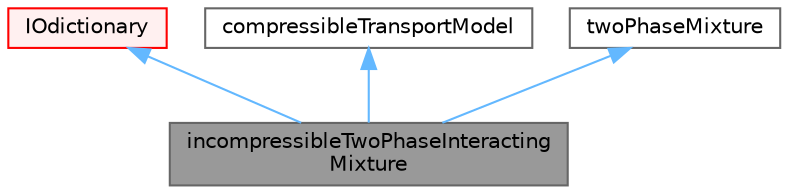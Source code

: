 digraph "incompressibleTwoPhaseInteractingMixture"
{
 // LATEX_PDF_SIZE
  bgcolor="transparent";
  edge [fontname=Helvetica,fontsize=10,labelfontname=Helvetica,labelfontsize=10];
  node [fontname=Helvetica,fontsize=10,shape=box,height=0.2,width=0.4];
  Node1 [id="Node000001",label="incompressibleTwoPhaseInteracting\lMixture",height=0.2,width=0.4,color="gray40", fillcolor="grey60", style="filled", fontcolor="black",tooltip="A two-phase incompressible transportModel for interacting phases requiring the direct evaluation of t..."];
  Node2 -> Node1 [id="edge1_Node000001_Node000002",dir="back",color="steelblue1",style="solid",tooltip=" "];
  Node2 [id="Node000002",label="IOdictionary",height=0.2,width=0.4,color="red", fillcolor="#FFF0F0", style="filled",URL="$classFoam_1_1IOdictionary.html",tooltip="IOdictionary is derived from dictionary and IOobject to give the dictionary automatic IO functionalit..."];
  Node11 -> Node1 [id="edge2_Node000001_Node000011",dir="back",color="steelblue1",style="solid",tooltip=" "];
  Node11 [id="Node000011",label="compressibleTransportModel",height=0.2,width=0.4,color="gray40", fillcolor="white", style="filled",URL="$classFoam_1_1compressibleTransportModel.html",tooltip="Base-class for all transport models used by the compressible turbulence models."];
  Node12 -> Node1 [id="edge3_Node000001_Node000012",dir="back",color="steelblue1",style="solid",tooltip=" "];
  Node12 [id="Node000012",label="twoPhaseMixture",height=0.2,width=0.4,color="gray40", fillcolor="white", style="filled",URL="$classFoam_1_1twoPhaseMixture.html",tooltip="A two-phase mixture model."];
}
